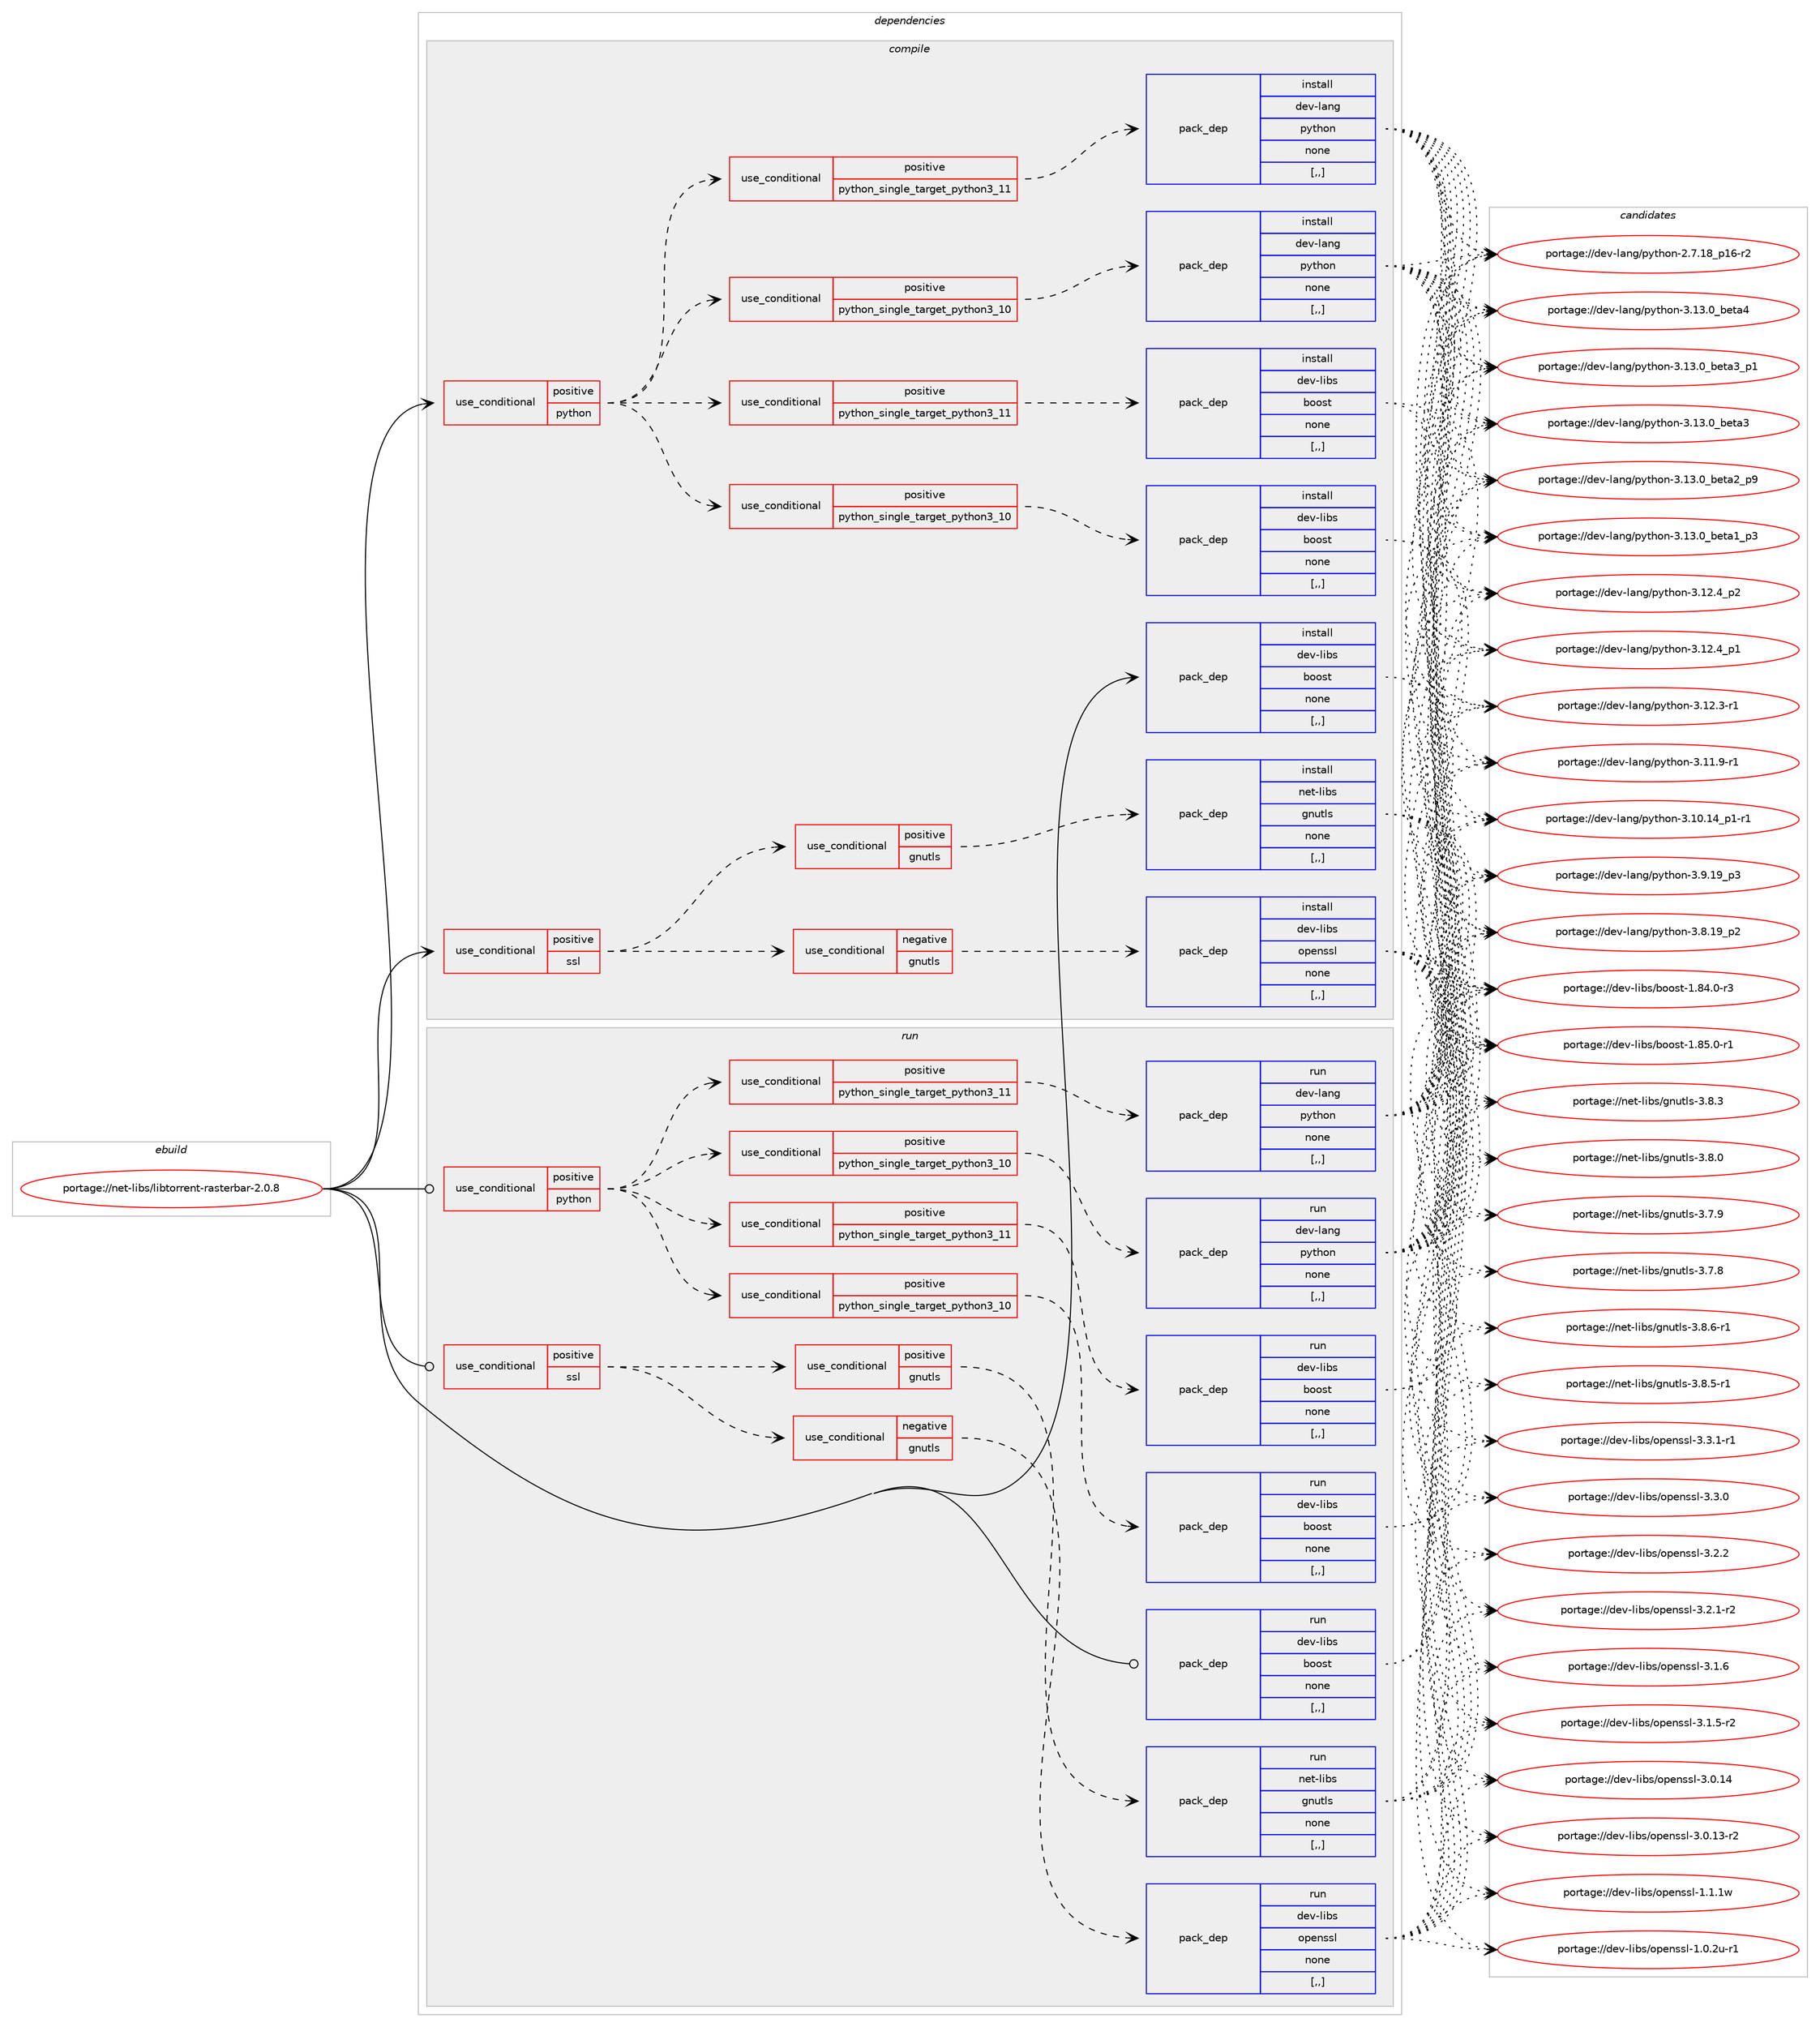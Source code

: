 digraph prolog {

# *************
# Graph options
# *************

newrank=true;
concentrate=true;
compound=true;
graph [rankdir=LR,fontname=Helvetica,fontsize=10,ranksep=1.5];#, ranksep=2.5, nodesep=0.2];
edge  [arrowhead=vee];
node  [fontname=Helvetica,fontsize=10];

# **********
# The ebuild
# **********

subgraph cluster_leftcol {
color=gray;
label=<<i>ebuild</i>>;
id [label="portage://net-libs/libtorrent-rasterbar-2.0.8", color=red, width=4, href="../net-libs/libtorrent-rasterbar-2.0.8.svg"];
}

# ****************
# The dependencies
# ****************

subgraph cluster_midcol {
color=gray;
label=<<i>dependencies</i>>;
subgraph cluster_compile {
fillcolor="#eeeeee";
style=filled;
label=<<i>compile</i>>;
subgraph cond93956 {
dependency360243 [label=<<TABLE BORDER="0" CELLBORDER="1" CELLSPACING="0" CELLPADDING="4"><TR><TD ROWSPAN="3" CELLPADDING="10">use_conditional</TD></TR><TR><TD>positive</TD></TR><TR><TD>python</TD></TR></TABLE>>, shape=none, color=red];
subgraph cond93957 {
dependency360244 [label=<<TABLE BORDER="0" CELLBORDER="1" CELLSPACING="0" CELLPADDING="4"><TR><TD ROWSPAN="3" CELLPADDING="10">use_conditional</TD></TR><TR><TD>positive</TD></TR><TR><TD>python_single_target_python3_10</TD></TR></TABLE>>, shape=none, color=red];
subgraph pack263629 {
dependency360245 [label=<<TABLE BORDER="0" CELLBORDER="1" CELLSPACING="0" CELLPADDING="4" WIDTH="220"><TR><TD ROWSPAN="6" CELLPADDING="30">pack_dep</TD></TR><TR><TD WIDTH="110">install</TD></TR><TR><TD>dev-lang</TD></TR><TR><TD>python</TD></TR><TR><TD>none</TD></TR><TR><TD>[,,]</TD></TR></TABLE>>, shape=none, color=blue];
}
dependency360244:e -> dependency360245:w [weight=20,style="dashed",arrowhead="vee"];
}
dependency360243:e -> dependency360244:w [weight=20,style="dashed",arrowhead="vee"];
subgraph cond93958 {
dependency360246 [label=<<TABLE BORDER="0" CELLBORDER="1" CELLSPACING="0" CELLPADDING="4"><TR><TD ROWSPAN="3" CELLPADDING="10">use_conditional</TD></TR><TR><TD>positive</TD></TR><TR><TD>python_single_target_python3_11</TD></TR></TABLE>>, shape=none, color=red];
subgraph pack263630 {
dependency360247 [label=<<TABLE BORDER="0" CELLBORDER="1" CELLSPACING="0" CELLPADDING="4" WIDTH="220"><TR><TD ROWSPAN="6" CELLPADDING="30">pack_dep</TD></TR><TR><TD WIDTH="110">install</TD></TR><TR><TD>dev-lang</TD></TR><TR><TD>python</TD></TR><TR><TD>none</TD></TR><TR><TD>[,,]</TD></TR></TABLE>>, shape=none, color=blue];
}
dependency360246:e -> dependency360247:w [weight=20,style="dashed",arrowhead="vee"];
}
dependency360243:e -> dependency360246:w [weight=20,style="dashed",arrowhead="vee"];
subgraph cond93959 {
dependency360248 [label=<<TABLE BORDER="0" CELLBORDER="1" CELLSPACING="0" CELLPADDING="4"><TR><TD ROWSPAN="3" CELLPADDING="10">use_conditional</TD></TR><TR><TD>positive</TD></TR><TR><TD>python_single_target_python3_10</TD></TR></TABLE>>, shape=none, color=red];
subgraph pack263631 {
dependency360249 [label=<<TABLE BORDER="0" CELLBORDER="1" CELLSPACING="0" CELLPADDING="4" WIDTH="220"><TR><TD ROWSPAN="6" CELLPADDING="30">pack_dep</TD></TR><TR><TD WIDTH="110">install</TD></TR><TR><TD>dev-libs</TD></TR><TR><TD>boost</TD></TR><TR><TD>none</TD></TR><TR><TD>[,,]</TD></TR></TABLE>>, shape=none, color=blue];
}
dependency360248:e -> dependency360249:w [weight=20,style="dashed",arrowhead="vee"];
}
dependency360243:e -> dependency360248:w [weight=20,style="dashed",arrowhead="vee"];
subgraph cond93960 {
dependency360250 [label=<<TABLE BORDER="0" CELLBORDER="1" CELLSPACING="0" CELLPADDING="4"><TR><TD ROWSPAN="3" CELLPADDING="10">use_conditional</TD></TR><TR><TD>positive</TD></TR><TR><TD>python_single_target_python3_11</TD></TR></TABLE>>, shape=none, color=red];
subgraph pack263632 {
dependency360251 [label=<<TABLE BORDER="0" CELLBORDER="1" CELLSPACING="0" CELLPADDING="4" WIDTH="220"><TR><TD ROWSPAN="6" CELLPADDING="30">pack_dep</TD></TR><TR><TD WIDTH="110">install</TD></TR><TR><TD>dev-libs</TD></TR><TR><TD>boost</TD></TR><TR><TD>none</TD></TR><TR><TD>[,,]</TD></TR></TABLE>>, shape=none, color=blue];
}
dependency360250:e -> dependency360251:w [weight=20,style="dashed",arrowhead="vee"];
}
dependency360243:e -> dependency360250:w [weight=20,style="dashed",arrowhead="vee"];
}
id:e -> dependency360243:w [weight=20,style="solid",arrowhead="vee"];
subgraph cond93961 {
dependency360252 [label=<<TABLE BORDER="0" CELLBORDER="1" CELLSPACING="0" CELLPADDING="4"><TR><TD ROWSPAN="3" CELLPADDING="10">use_conditional</TD></TR><TR><TD>positive</TD></TR><TR><TD>ssl</TD></TR></TABLE>>, shape=none, color=red];
subgraph cond93962 {
dependency360253 [label=<<TABLE BORDER="0" CELLBORDER="1" CELLSPACING="0" CELLPADDING="4"><TR><TD ROWSPAN="3" CELLPADDING="10">use_conditional</TD></TR><TR><TD>positive</TD></TR><TR><TD>gnutls</TD></TR></TABLE>>, shape=none, color=red];
subgraph pack263633 {
dependency360254 [label=<<TABLE BORDER="0" CELLBORDER="1" CELLSPACING="0" CELLPADDING="4" WIDTH="220"><TR><TD ROWSPAN="6" CELLPADDING="30">pack_dep</TD></TR><TR><TD WIDTH="110">install</TD></TR><TR><TD>net-libs</TD></TR><TR><TD>gnutls</TD></TR><TR><TD>none</TD></TR><TR><TD>[,,]</TD></TR></TABLE>>, shape=none, color=blue];
}
dependency360253:e -> dependency360254:w [weight=20,style="dashed",arrowhead="vee"];
}
dependency360252:e -> dependency360253:w [weight=20,style="dashed",arrowhead="vee"];
subgraph cond93963 {
dependency360255 [label=<<TABLE BORDER="0" CELLBORDER="1" CELLSPACING="0" CELLPADDING="4"><TR><TD ROWSPAN="3" CELLPADDING="10">use_conditional</TD></TR><TR><TD>negative</TD></TR><TR><TD>gnutls</TD></TR></TABLE>>, shape=none, color=red];
subgraph pack263634 {
dependency360256 [label=<<TABLE BORDER="0" CELLBORDER="1" CELLSPACING="0" CELLPADDING="4" WIDTH="220"><TR><TD ROWSPAN="6" CELLPADDING="30">pack_dep</TD></TR><TR><TD WIDTH="110">install</TD></TR><TR><TD>dev-libs</TD></TR><TR><TD>openssl</TD></TR><TR><TD>none</TD></TR><TR><TD>[,,]</TD></TR></TABLE>>, shape=none, color=blue];
}
dependency360255:e -> dependency360256:w [weight=20,style="dashed",arrowhead="vee"];
}
dependency360252:e -> dependency360255:w [weight=20,style="dashed",arrowhead="vee"];
}
id:e -> dependency360252:w [weight=20,style="solid",arrowhead="vee"];
subgraph pack263635 {
dependency360257 [label=<<TABLE BORDER="0" CELLBORDER="1" CELLSPACING="0" CELLPADDING="4" WIDTH="220"><TR><TD ROWSPAN="6" CELLPADDING="30">pack_dep</TD></TR><TR><TD WIDTH="110">install</TD></TR><TR><TD>dev-libs</TD></TR><TR><TD>boost</TD></TR><TR><TD>none</TD></TR><TR><TD>[,,]</TD></TR></TABLE>>, shape=none, color=blue];
}
id:e -> dependency360257:w [weight=20,style="solid",arrowhead="vee"];
}
subgraph cluster_compileandrun {
fillcolor="#eeeeee";
style=filled;
label=<<i>compile and run</i>>;
}
subgraph cluster_run {
fillcolor="#eeeeee";
style=filled;
label=<<i>run</i>>;
subgraph cond93964 {
dependency360258 [label=<<TABLE BORDER="0" CELLBORDER="1" CELLSPACING="0" CELLPADDING="4"><TR><TD ROWSPAN="3" CELLPADDING="10">use_conditional</TD></TR><TR><TD>positive</TD></TR><TR><TD>python</TD></TR></TABLE>>, shape=none, color=red];
subgraph cond93965 {
dependency360259 [label=<<TABLE BORDER="0" CELLBORDER="1" CELLSPACING="0" CELLPADDING="4"><TR><TD ROWSPAN="3" CELLPADDING="10">use_conditional</TD></TR><TR><TD>positive</TD></TR><TR><TD>python_single_target_python3_10</TD></TR></TABLE>>, shape=none, color=red];
subgraph pack263636 {
dependency360260 [label=<<TABLE BORDER="0" CELLBORDER="1" CELLSPACING="0" CELLPADDING="4" WIDTH="220"><TR><TD ROWSPAN="6" CELLPADDING="30">pack_dep</TD></TR><TR><TD WIDTH="110">run</TD></TR><TR><TD>dev-lang</TD></TR><TR><TD>python</TD></TR><TR><TD>none</TD></TR><TR><TD>[,,]</TD></TR></TABLE>>, shape=none, color=blue];
}
dependency360259:e -> dependency360260:w [weight=20,style="dashed",arrowhead="vee"];
}
dependency360258:e -> dependency360259:w [weight=20,style="dashed",arrowhead="vee"];
subgraph cond93966 {
dependency360261 [label=<<TABLE BORDER="0" CELLBORDER="1" CELLSPACING="0" CELLPADDING="4"><TR><TD ROWSPAN="3" CELLPADDING="10">use_conditional</TD></TR><TR><TD>positive</TD></TR><TR><TD>python_single_target_python3_11</TD></TR></TABLE>>, shape=none, color=red];
subgraph pack263637 {
dependency360262 [label=<<TABLE BORDER="0" CELLBORDER="1" CELLSPACING="0" CELLPADDING="4" WIDTH="220"><TR><TD ROWSPAN="6" CELLPADDING="30">pack_dep</TD></TR><TR><TD WIDTH="110">run</TD></TR><TR><TD>dev-lang</TD></TR><TR><TD>python</TD></TR><TR><TD>none</TD></TR><TR><TD>[,,]</TD></TR></TABLE>>, shape=none, color=blue];
}
dependency360261:e -> dependency360262:w [weight=20,style="dashed",arrowhead="vee"];
}
dependency360258:e -> dependency360261:w [weight=20,style="dashed",arrowhead="vee"];
subgraph cond93967 {
dependency360263 [label=<<TABLE BORDER="0" CELLBORDER="1" CELLSPACING="0" CELLPADDING="4"><TR><TD ROWSPAN="3" CELLPADDING="10">use_conditional</TD></TR><TR><TD>positive</TD></TR><TR><TD>python_single_target_python3_10</TD></TR></TABLE>>, shape=none, color=red];
subgraph pack263638 {
dependency360264 [label=<<TABLE BORDER="0" CELLBORDER="1" CELLSPACING="0" CELLPADDING="4" WIDTH="220"><TR><TD ROWSPAN="6" CELLPADDING="30">pack_dep</TD></TR><TR><TD WIDTH="110">run</TD></TR><TR><TD>dev-libs</TD></TR><TR><TD>boost</TD></TR><TR><TD>none</TD></TR><TR><TD>[,,]</TD></TR></TABLE>>, shape=none, color=blue];
}
dependency360263:e -> dependency360264:w [weight=20,style="dashed",arrowhead="vee"];
}
dependency360258:e -> dependency360263:w [weight=20,style="dashed",arrowhead="vee"];
subgraph cond93968 {
dependency360265 [label=<<TABLE BORDER="0" CELLBORDER="1" CELLSPACING="0" CELLPADDING="4"><TR><TD ROWSPAN="3" CELLPADDING="10">use_conditional</TD></TR><TR><TD>positive</TD></TR><TR><TD>python_single_target_python3_11</TD></TR></TABLE>>, shape=none, color=red];
subgraph pack263639 {
dependency360266 [label=<<TABLE BORDER="0" CELLBORDER="1" CELLSPACING="0" CELLPADDING="4" WIDTH="220"><TR><TD ROWSPAN="6" CELLPADDING="30">pack_dep</TD></TR><TR><TD WIDTH="110">run</TD></TR><TR><TD>dev-libs</TD></TR><TR><TD>boost</TD></TR><TR><TD>none</TD></TR><TR><TD>[,,]</TD></TR></TABLE>>, shape=none, color=blue];
}
dependency360265:e -> dependency360266:w [weight=20,style="dashed",arrowhead="vee"];
}
dependency360258:e -> dependency360265:w [weight=20,style="dashed",arrowhead="vee"];
}
id:e -> dependency360258:w [weight=20,style="solid",arrowhead="odot"];
subgraph cond93969 {
dependency360267 [label=<<TABLE BORDER="0" CELLBORDER="1" CELLSPACING="0" CELLPADDING="4"><TR><TD ROWSPAN="3" CELLPADDING="10">use_conditional</TD></TR><TR><TD>positive</TD></TR><TR><TD>ssl</TD></TR></TABLE>>, shape=none, color=red];
subgraph cond93970 {
dependency360268 [label=<<TABLE BORDER="0" CELLBORDER="1" CELLSPACING="0" CELLPADDING="4"><TR><TD ROWSPAN="3" CELLPADDING="10">use_conditional</TD></TR><TR><TD>positive</TD></TR><TR><TD>gnutls</TD></TR></TABLE>>, shape=none, color=red];
subgraph pack263640 {
dependency360269 [label=<<TABLE BORDER="0" CELLBORDER="1" CELLSPACING="0" CELLPADDING="4" WIDTH="220"><TR><TD ROWSPAN="6" CELLPADDING="30">pack_dep</TD></TR><TR><TD WIDTH="110">run</TD></TR><TR><TD>net-libs</TD></TR><TR><TD>gnutls</TD></TR><TR><TD>none</TD></TR><TR><TD>[,,]</TD></TR></TABLE>>, shape=none, color=blue];
}
dependency360268:e -> dependency360269:w [weight=20,style="dashed",arrowhead="vee"];
}
dependency360267:e -> dependency360268:w [weight=20,style="dashed",arrowhead="vee"];
subgraph cond93971 {
dependency360270 [label=<<TABLE BORDER="0" CELLBORDER="1" CELLSPACING="0" CELLPADDING="4"><TR><TD ROWSPAN="3" CELLPADDING="10">use_conditional</TD></TR><TR><TD>negative</TD></TR><TR><TD>gnutls</TD></TR></TABLE>>, shape=none, color=red];
subgraph pack263641 {
dependency360271 [label=<<TABLE BORDER="0" CELLBORDER="1" CELLSPACING="0" CELLPADDING="4" WIDTH="220"><TR><TD ROWSPAN="6" CELLPADDING="30">pack_dep</TD></TR><TR><TD WIDTH="110">run</TD></TR><TR><TD>dev-libs</TD></TR><TR><TD>openssl</TD></TR><TR><TD>none</TD></TR><TR><TD>[,,]</TD></TR></TABLE>>, shape=none, color=blue];
}
dependency360270:e -> dependency360271:w [weight=20,style="dashed",arrowhead="vee"];
}
dependency360267:e -> dependency360270:w [weight=20,style="dashed",arrowhead="vee"];
}
id:e -> dependency360267:w [weight=20,style="solid",arrowhead="odot"];
subgraph pack263642 {
dependency360272 [label=<<TABLE BORDER="0" CELLBORDER="1" CELLSPACING="0" CELLPADDING="4" WIDTH="220"><TR><TD ROWSPAN="6" CELLPADDING="30">pack_dep</TD></TR><TR><TD WIDTH="110">run</TD></TR><TR><TD>dev-libs</TD></TR><TR><TD>boost</TD></TR><TR><TD>none</TD></TR><TR><TD>[,,]</TD></TR></TABLE>>, shape=none, color=blue];
}
id:e -> dependency360272:w [weight=20,style="solid",arrowhead="odot"];
}
}

# **************
# The candidates
# **************

subgraph cluster_choices {
rank=same;
color=gray;
label=<<i>candidates</i>>;

subgraph choice263629 {
color=black;
nodesep=1;
choice1001011184510897110103471121211161041111104551464951464895981011169752 [label="portage://dev-lang/python-3.13.0_beta4", color=red, width=4,href="../dev-lang/python-3.13.0_beta4.svg"];
choice10010111845108971101034711212111610411111045514649514648959810111697519511249 [label="portage://dev-lang/python-3.13.0_beta3_p1", color=red, width=4,href="../dev-lang/python-3.13.0_beta3_p1.svg"];
choice1001011184510897110103471121211161041111104551464951464895981011169751 [label="portage://dev-lang/python-3.13.0_beta3", color=red, width=4,href="../dev-lang/python-3.13.0_beta3.svg"];
choice10010111845108971101034711212111610411111045514649514648959810111697509511257 [label="portage://dev-lang/python-3.13.0_beta2_p9", color=red, width=4,href="../dev-lang/python-3.13.0_beta2_p9.svg"];
choice10010111845108971101034711212111610411111045514649514648959810111697499511251 [label="portage://dev-lang/python-3.13.0_beta1_p3", color=red, width=4,href="../dev-lang/python-3.13.0_beta1_p3.svg"];
choice100101118451089711010347112121116104111110455146495046529511250 [label="portage://dev-lang/python-3.12.4_p2", color=red, width=4,href="../dev-lang/python-3.12.4_p2.svg"];
choice100101118451089711010347112121116104111110455146495046529511249 [label="portage://dev-lang/python-3.12.4_p1", color=red, width=4,href="../dev-lang/python-3.12.4_p1.svg"];
choice100101118451089711010347112121116104111110455146495046514511449 [label="portage://dev-lang/python-3.12.3-r1", color=red, width=4,href="../dev-lang/python-3.12.3-r1.svg"];
choice100101118451089711010347112121116104111110455146494946574511449 [label="portage://dev-lang/python-3.11.9-r1", color=red, width=4,href="../dev-lang/python-3.11.9-r1.svg"];
choice100101118451089711010347112121116104111110455146494846495295112494511449 [label="portage://dev-lang/python-3.10.14_p1-r1", color=red, width=4,href="../dev-lang/python-3.10.14_p1-r1.svg"];
choice100101118451089711010347112121116104111110455146574649579511251 [label="portage://dev-lang/python-3.9.19_p3", color=red, width=4,href="../dev-lang/python-3.9.19_p3.svg"];
choice100101118451089711010347112121116104111110455146564649579511250 [label="portage://dev-lang/python-3.8.19_p2", color=red, width=4,href="../dev-lang/python-3.8.19_p2.svg"];
choice100101118451089711010347112121116104111110455046554649569511249544511450 [label="portage://dev-lang/python-2.7.18_p16-r2", color=red, width=4,href="../dev-lang/python-2.7.18_p16-r2.svg"];
dependency360245:e -> choice1001011184510897110103471121211161041111104551464951464895981011169752:w [style=dotted,weight="100"];
dependency360245:e -> choice10010111845108971101034711212111610411111045514649514648959810111697519511249:w [style=dotted,weight="100"];
dependency360245:e -> choice1001011184510897110103471121211161041111104551464951464895981011169751:w [style=dotted,weight="100"];
dependency360245:e -> choice10010111845108971101034711212111610411111045514649514648959810111697509511257:w [style=dotted,weight="100"];
dependency360245:e -> choice10010111845108971101034711212111610411111045514649514648959810111697499511251:w [style=dotted,weight="100"];
dependency360245:e -> choice100101118451089711010347112121116104111110455146495046529511250:w [style=dotted,weight="100"];
dependency360245:e -> choice100101118451089711010347112121116104111110455146495046529511249:w [style=dotted,weight="100"];
dependency360245:e -> choice100101118451089711010347112121116104111110455146495046514511449:w [style=dotted,weight="100"];
dependency360245:e -> choice100101118451089711010347112121116104111110455146494946574511449:w [style=dotted,weight="100"];
dependency360245:e -> choice100101118451089711010347112121116104111110455146494846495295112494511449:w [style=dotted,weight="100"];
dependency360245:e -> choice100101118451089711010347112121116104111110455146574649579511251:w [style=dotted,weight="100"];
dependency360245:e -> choice100101118451089711010347112121116104111110455146564649579511250:w [style=dotted,weight="100"];
dependency360245:e -> choice100101118451089711010347112121116104111110455046554649569511249544511450:w [style=dotted,weight="100"];
}
subgraph choice263630 {
color=black;
nodesep=1;
choice1001011184510897110103471121211161041111104551464951464895981011169752 [label="portage://dev-lang/python-3.13.0_beta4", color=red, width=4,href="../dev-lang/python-3.13.0_beta4.svg"];
choice10010111845108971101034711212111610411111045514649514648959810111697519511249 [label="portage://dev-lang/python-3.13.0_beta3_p1", color=red, width=4,href="../dev-lang/python-3.13.0_beta3_p1.svg"];
choice1001011184510897110103471121211161041111104551464951464895981011169751 [label="portage://dev-lang/python-3.13.0_beta3", color=red, width=4,href="../dev-lang/python-3.13.0_beta3.svg"];
choice10010111845108971101034711212111610411111045514649514648959810111697509511257 [label="portage://dev-lang/python-3.13.0_beta2_p9", color=red, width=4,href="../dev-lang/python-3.13.0_beta2_p9.svg"];
choice10010111845108971101034711212111610411111045514649514648959810111697499511251 [label="portage://dev-lang/python-3.13.0_beta1_p3", color=red, width=4,href="../dev-lang/python-3.13.0_beta1_p3.svg"];
choice100101118451089711010347112121116104111110455146495046529511250 [label="portage://dev-lang/python-3.12.4_p2", color=red, width=4,href="../dev-lang/python-3.12.4_p2.svg"];
choice100101118451089711010347112121116104111110455146495046529511249 [label="portage://dev-lang/python-3.12.4_p1", color=red, width=4,href="../dev-lang/python-3.12.4_p1.svg"];
choice100101118451089711010347112121116104111110455146495046514511449 [label="portage://dev-lang/python-3.12.3-r1", color=red, width=4,href="../dev-lang/python-3.12.3-r1.svg"];
choice100101118451089711010347112121116104111110455146494946574511449 [label="portage://dev-lang/python-3.11.9-r1", color=red, width=4,href="../dev-lang/python-3.11.9-r1.svg"];
choice100101118451089711010347112121116104111110455146494846495295112494511449 [label="portage://dev-lang/python-3.10.14_p1-r1", color=red, width=4,href="../dev-lang/python-3.10.14_p1-r1.svg"];
choice100101118451089711010347112121116104111110455146574649579511251 [label="portage://dev-lang/python-3.9.19_p3", color=red, width=4,href="../dev-lang/python-3.9.19_p3.svg"];
choice100101118451089711010347112121116104111110455146564649579511250 [label="portage://dev-lang/python-3.8.19_p2", color=red, width=4,href="../dev-lang/python-3.8.19_p2.svg"];
choice100101118451089711010347112121116104111110455046554649569511249544511450 [label="portage://dev-lang/python-2.7.18_p16-r2", color=red, width=4,href="../dev-lang/python-2.7.18_p16-r2.svg"];
dependency360247:e -> choice1001011184510897110103471121211161041111104551464951464895981011169752:w [style=dotted,weight="100"];
dependency360247:e -> choice10010111845108971101034711212111610411111045514649514648959810111697519511249:w [style=dotted,weight="100"];
dependency360247:e -> choice1001011184510897110103471121211161041111104551464951464895981011169751:w [style=dotted,weight="100"];
dependency360247:e -> choice10010111845108971101034711212111610411111045514649514648959810111697509511257:w [style=dotted,weight="100"];
dependency360247:e -> choice10010111845108971101034711212111610411111045514649514648959810111697499511251:w [style=dotted,weight="100"];
dependency360247:e -> choice100101118451089711010347112121116104111110455146495046529511250:w [style=dotted,weight="100"];
dependency360247:e -> choice100101118451089711010347112121116104111110455146495046529511249:w [style=dotted,weight="100"];
dependency360247:e -> choice100101118451089711010347112121116104111110455146495046514511449:w [style=dotted,weight="100"];
dependency360247:e -> choice100101118451089711010347112121116104111110455146494946574511449:w [style=dotted,weight="100"];
dependency360247:e -> choice100101118451089711010347112121116104111110455146494846495295112494511449:w [style=dotted,weight="100"];
dependency360247:e -> choice100101118451089711010347112121116104111110455146574649579511251:w [style=dotted,weight="100"];
dependency360247:e -> choice100101118451089711010347112121116104111110455146564649579511250:w [style=dotted,weight="100"];
dependency360247:e -> choice100101118451089711010347112121116104111110455046554649569511249544511450:w [style=dotted,weight="100"];
}
subgraph choice263631 {
color=black;
nodesep=1;
choice10010111845108105981154798111111115116454946565346484511449 [label="portage://dev-libs/boost-1.85.0-r1", color=red, width=4,href="../dev-libs/boost-1.85.0-r1.svg"];
choice10010111845108105981154798111111115116454946565246484511451 [label="portage://dev-libs/boost-1.84.0-r3", color=red, width=4,href="../dev-libs/boost-1.84.0-r3.svg"];
dependency360249:e -> choice10010111845108105981154798111111115116454946565346484511449:w [style=dotted,weight="100"];
dependency360249:e -> choice10010111845108105981154798111111115116454946565246484511451:w [style=dotted,weight="100"];
}
subgraph choice263632 {
color=black;
nodesep=1;
choice10010111845108105981154798111111115116454946565346484511449 [label="portage://dev-libs/boost-1.85.0-r1", color=red, width=4,href="../dev-libs/boost-1.85.0-r1.svg"];
choice10010111845108105981154798111111115116454946565246484511451 [label="portage://dev-libs/boost-1.84.0-r3", color=red, width=4,href="../dev-libs/boost-1.84.0-r3.svg"];
dependency360251:e -> choice10010111845108105981154798111111115116454946565346484511449:w [style=dotted,weight="100"];
dependency360251:e -> choice10010111845108105981154798111111115116454946565246484511451:w [style=dotted,weight="100"];
}
subgraph choice263633 {
color=black;
nodesep=1;
choice1101011164510810598115471031101171161081154551465646544511449 [label="portage://net-libs/gnutls-3.8.6-r1", color=red, width=4,href="../net-libs/gnutls-3.8.6-r1.svg"];
choice1101011164510810598115471031101171161081154551465646534511449 [label="portage://net-libs/gnutls-3.8.5-r1", color=red, width=4,href="../net-libs/gnutls-3.8.5-r1.svg"];
choice110101116451081059811547103110117116108115455146564651 [label="portage://net-libs/gnutls-3.8.3", color=red, width=4,href="../net-libs/gnutls-3.8.3.svg"];
choice110101116451081059811547103110117116108115455146564648 [label="portage://net-libs/gnutls-3.8.0", color=red, width=4,href="../net-libs/gnutls-3.8.0.svg"];
choice110101116451081059811547103110117116108115455146554657 [label="portage://net-libs/gnutls-3.7.9", color=red, width=4,href="../net-libs/gnutls-3.7.9.svg"];
choice110101116451081059811547103110117116108115455146554656 [label="portage://net-libs/gnutls-3.7.8", color=red, width=4,href="../net-libs/gnutls-3.7.8.svg"];
dependency360254:e -> choice1101011164510810598115471031101171161081154551465646544511449:w [style=dotted,weight="100"];
dependency360254:e -> choice1101011164510810598115471031101171161081154551465646534511449:w [style=dotted,weight="100"];
dependency360254:e -> choice110101116451081059811547103110117116108115455146564651:w [style=dotted,weight="100"];
dependency360254:e -> choice110101116451081059811547103110117116108115455146564648:w [style=dotted,weight="100"];
dependency360254:e -> choice110101116451081059811547103110117116108115455146554657:w [style=dotted,weight="100"];
dependency360254:e -> choice110101116451081059811547103110117116108115455146554656:w [style=dotted,weight="100"];
}
subgraph choice263634 {
color=black;
nodesep=1;
choice1001011184510810598115471111121011101151151084551465146494511449 [label="portage://dev-libs/openssl-3.3.1-r1", color=red, width=4,href="../dev-libs/openssl-3.3.1-r1.svg"];
choice100101118451081059811547111112101110115115108455146514648 [label="portage://dev-libs/openssl-3.3.0", color=red, width=4,href="../dev-libs/openssl-3.3.0.svg"];
choice100101118451081059811547111112101110115115108455146504650 [label="portage://dev-libs/openssl-3.2.2", color=red, width=4,href="../dev-libs/openssl-3.2.2.svg"];
choice1001011184510810598115471111121011101151151084551465046494511450 [label="portage://dev-libs/openssl-3.2.1-r2", color=red, width=4,href="../dev-libs/openssl-3.2.1-r2.svg"];
choice100101118451081059811547111112101110115115108455146494654 [label="portage://dev-libs/openssl-3.1.6", color=red, width=4,href="../dev-libs/openssl-3.1.6.svg"];
choice1001011184510810598115471111121011101151151084551464946534511450 [label="portage://dev-libs/openssl-3.1.5-r2", color=red, width=4,href="../dev-libs/openssl-3.1.5-r2.svg"];
choice10010111845108105981154711111210111011511510845514648464952 [label="portage://dev-libs/openssl-3.0.14", color=red, width=4,href="../dev-libs/openssl-3.0.14.svg"];
choice100101118451081059811547111112101110115115108455146484649514511450 [label="portage://dev-libs/openssl-3.0.13-r2", color=red, width=4,href="../dev-libs/openssl-3.0.13-r2.svg"];
choice100101118451081059811547111112101110115115108454946494649119 [label="portage://dev-libs/openssl-1.1.1w", color=red, width=4,href="../dev-libs/openssl-1.1.1w.svg"];
choice1001011184510810598115471111121011101151151084549464846501174511449 [label="portage://dev-libs/openssl-1.0.2u-r1", color=red, width=4,href="../dev-libs/openssl-1.0.2u-r1.svg"];
dependency360256:e -> choice1001011184510810598115471111121011101151151084551465146494511449:w [style=dotted,weight="100"];
dependency360256:e -> choice100101118451081059811547111112101110115115108455146514648:w [style=dotted,weight="100"];
dependency360256:e -> choice100101118451081059811547111112101110115115108455146504650:w [style=dotted,weight="100"];
dependency360256:e -> choice1001011184510810598115471111121011101151151084551465046494511450:w [style=dotted,weight="100"];
dependency360256:e -> choice100101118451081059811547111112101110115115108455146494654:w [style=dotted,weight="100"];
dependency360256:e -> choice1001011184510810598115471111121011101151151084551464946534511450:w [style=dotted,weight="100"];
dependency360256:e -> choice10010111845108105981154711111210111011511510845514648464952:w [style=dotted,weight="100"];
dependency360256:e -> choice100101118451081059811547111112101110115115108455146484649514511450:w [style=dotted,weight="100"];
dependency360256:e -> choice100101118451081059811547111112101110115115108454946494649119:w [style=dotted,weight="100"];
dependency360256:e -> choice1001011184510810598115471111121011101151151084549464846501174511449:w [style=dotted,weight="100"];
}
subgraph choice263635 {
color=black;
nodesep=1;
choice10010111845108105981154798111111115116454946565346484511449 [label="portage://dev-libs/boost-1.85.0-r1", color=red, width=4,href="../dev-libs/boost-1.85.0-r1.svg"];
choice10010111845108105981154798111111115116454946565246484511451 [label="portage://dev-libs/boost-1.84.0-r3", color=red, width=4,href="../dev-libs/boost-1.84.0-r3.svg"];
dependency360257:e -> choice10010111845108105981154798111111115116454946565346484511449:w [style=dotted,weight="100"];
dependency360257:e -> choice10010111845108105981154798111111115116454946565246484511451:w [style=dotted,weight="100"];
}
subgraph choice263636 {
color=black;
nodesep=1;
choice1001011184510897110103471121211161041111104551464951464895981011169752 [label="portage://dev-lang/python-3.13.0_beta4", color=red, width=4,href="../dev-lang/python-3.13.0_beta4.svg"];
choice10010111845108971101034711212111610411111045514649514648959810111697519511249 [label="portage://dev-lang/python-3.13.0_beta3_p1", color=red, width=4,href="../dev-lang/python-3.13.0_beta3_p1.svg"];
choice1001011184510897110103471121211161041111104551464951464895981011169751 [label="portage://dev-lang/python-3.13.0_beta3", color=red, width=4,href="../dev-lang/python-3.13.0_beta3.svg"];
choice10010111845108971101034711212111610411111045514649514648959810111697509511257 [label="portage://dev-lang/python-3.13.0_beta2_p9", color=red, width=4,href="../dev-lang/python-3.13.0_beta2_p9.svg"];
choice10010111845108971101034711212111610411111045514649514648959810111697499511251 [label="portage://dev-lang/python-3.13.0_beta1_p3", color=red, width=4,href="../dev-lang/python-3.13.0_beta1_p3.svg"];
choice100101118451089711010347112121116104111110455146495046529511250 [label="portage://dev-lang/python-3.12.4_p2", color=red, width=4,href="../dev-lang/python-3.12.4_p2.svg"];
choice100101118451089711010347112121116104111110455146495046529511249 [label="portage://dev-lang/python-3.12.4_p1", color=red, width=4,href="../dev-lang/python-3.12.4_p1.svg"];
choice100101118451089711010347112121116104111110455146495046514511449 [label="portage://dev-lang/python-3.12.3-r1", color=red, width=4,href="../dev-lang/python-3.12.3-r1.svg"];
choice100101118451089711010347112121116104111110455146494946574511449 [label="portage://dev-lang/python-3.11.9-r1", color=red, width=4,href="../dev-lang/python-3.11.9-r1.svg"];
choice100101118451089711010347112121116104111110455146494846495295112494511449 [label="portage://dev-lang/python-3.10.14_p1-r1", color=red, width=4,href="../dev-lang/python-3.10.14_p1-r1.svg"];
choice100101118451089711010347112121116104111110455146574649579511251 [label="portage://dev-lang/python-3.9.19_p3", color=red, width=4,href="../dev-lang/python-3.9.19_p3.svg"];
choice100101118451089711010347112121116104111110455146564649579511250 [label="portage://dev-lang/python-3.8.19_p2", color=red, width=4,href="../dev-lang/python-3.8.19_p2.svg"];
choice100101118451089711010347112121116104111110455046554649569511249544511450 [label="portage://dev-lang/python-2.7.18_p16-r2", color=red, width=4,href="../dev-lang/python-2.7.18_p16-r2.svg"];
dependency360260:e -> choice1001011184510897110103471121211161041111104551464951464895981011169752:w [style=dotted,weight="100"];
dependency360260:e -> choice10010111845108971101034711212111610411111045514649514648959810111697519511249:w [style=dotted,weight="100"];
dependency360260:e -> choice1001011184510897110103471121211161041111104551464951464895981011169751:w [style=dotted,weight="100"];
dependency360260:e -> choice10010111845108971101034711212111610411111045514649514648959810111697509511257:w [style=dotted,weight="100"];
dependency360260:e -> choice10010111845108971101034711212111610411111045514649514648959810111697499511251:w [style=dotted,weight="100"];
dependency360260:e -> choice100101118451089711010347112121116104111110455146495046529511250:w [style=dotted,weight="100"];
dependency360260:e -> choice100101118451089711010347112121116104111110455146495046529511249:w [style=dotted,weight="100"];
dependency360260:e -> choice100101118451089711010347112121116104111110455146495046514511449:w [style=dotted,weight="100"];
dependency360260:e -> choice100101118451089711010347112121116104111110455146494946574511449:w [style=dotted,weight="100"];
dependency360260:e -> choice100101118451089711010347112121116104111110455146494846495295112494511449:w [style=dotted,weight="100"];
dependency360260:e -> choice100101118451089711010347112121116104111110455146574649579511251:w [style=dotted,weight="100"];
dependency360260:e -> choice100101118451089711010347112121116104111110455146564649579511250:w [style=dotted,weight="100"];
dependency360260:e -> choice100101118451089711010347112121116104111110455046554649569511249544511450:w [style=dotted,weight="100"];
}
subgraph choice263637 {
color=black;
nodesep=1;
choice1001011184510897110103471121211161041111104551464951464895981011169752 [label="portage://dev-lang/python-3.13.0_beta4", color=red, width=4,href="../dev-lang/python-3.13.0_beta4.svg"];
choice10010111845108971101034711212111610411111045514649514648959810111697519511249 [label="portage://dev-lang/python-3.13.0_beta3_p1", color=red, width=4,href="../dev-lang/python-3.13.0_beta3_p1.svg"];
choice1001011184510897110103471121211161041111104551464951464895981011169751 [label="portage://dev-lang/python-3.13.0_beta3", color=red, width=4,href="../dev-lang/python-3.13.0_beta3.svg"];
choice10010111845108971101034711212111610411111045514649514648959810111697509511257 [label="portage://dev-lang/python-3.13.0_beta2_p9", color=red, width=4,href="../dev-lang/python-3.13.0_beta2_p9.svg"];
choice10010111845108971101034711212111610411111045514649514648959810111697499511251 [label="portage://dev-lang/python-3.13.0_beta1_p3", color=red, width=4,href="../dev-lang/python-3.13.0_beta1_p3.svg"];
choice100101118451089711010347112121116104111110455146495046529511250 [label="portage://dev-lang/python-3.12.4_p2", color=red, width=4,href="../dev-lang/python-3.12.4_p2.svg"];
choice100101118451089711010347112121116104111110455146495046529511249 [label="portage://dev-lang/python-3.12.4_p1", color=red, width=4,href="../dev-lang/python-3.12.4_p1.svg"];
choice100101118451089711010347112121116104111110455146495046514511449 [label="portage://dev-lang/python-3.12.3-r1", color=red, width=4,href="../dev-lang/python-3.12.3-r1.svg"];
choice100101118451089711010347112121116104111110455146494946574511449 [label="portage://dev-lang/python-3.11.9-r1", color=red, width=4,href="../dev-lang/python-3.11.9-r1.svg"];
choice100101118451089711010347112121116104111110455146494846495295112494511449 [label="portage://dev-lang/python-3.10.14_p1-r1", color=red, width=4,href="../dev-lang/python-3.10.14_p1-r1.svg"];
choice100101118451089711010347112121116104111110455146574649579511251 [label="portage://dev-lang/python-3.9.19_p3", color=red, width=4,href="../dev-lang/python-3.9.19_p3.svg"];
choice100101118451089711010347112121116104111110455146564649579511250 [label="portage://dev-lang/python-3.8.19_p2", color=red, width=4,href="../dev-lang/python-3.8.19_p2.svg"];
choice100101118451089711010347112121116104111110455046554649569511249544511450 [label="portage://dev-lang/python-2.7.18_p16-r2", color=red, width=4,href="../dev-lang/python-2.7.18_p16-r2.svg"];
dependency360262:e -> choice1001011184510897110103471121211161041111104551464951464895981011169752:w [style=dotted,weight="100"];
dependency360262:e -> choice10010111845108971101034711212111610411111045514649514648959810111697519511249:w [style=dotted,weight="100"];
dependency360262:e -> choice1001011184510897110103471121211161041111104551464951464895981011169751:w [style=dotted,weight="100"];
dependency360262:e -> choice10010111845108971101034711212111610411111045514649514648959810111697509511257:w [style=dotted,weight="100"];
dependency360262:e -> choice10010111845108971101034711212111610411111045514649514648959810111697499511251:w [style=dotted,weight="100"];
dependency360262:e -> choice100101118451089711010347112121116104111110455146495046529511250:w [style=dotted,weight="100"];
dependency360262:e -> choice100101118451089711010347112121116104111110455146495046529511249:w [style=dotted,weight="100"];
dependency360262:e -> choice100101118451089711010347112121116104111110455146495046514511449:w [style=dotted,weight="100"];
dependency360262:e -> choice100101118451089711010347112121116104111110455146494946574511449:w [style=dotted,weight="100"];
dependency360262:e -> choice100101118451089711010347112121116104111110455146494846495295112494511449:w [style=dotted,weight="100"];
dependency360262:e -> choice100101118451089711010347112121116104111110455146574649579511251:w [style=dotted,weight="100"];
dependency360262:e -> choice100101118451089711010347112121116104111110455146564649579511250:w [style=dotted,weight="100"];
dependency360262:e -> choice100101118451089711010347112121116104111110455046554649569511249544511450:w [style=dotted,weight="100"];
}
subgraph choice263638 {
color=black;
nodesep=1;
choice10010111845108105981154798111111115116454946565346484511449 [label="portage://dev-libs/boost-1.85.0-r1", color=red, width=4,href="../dev-libs/boost-1.85.0-r1.svg"];
choice10010111845108105981154798111111115116454946565246484511451 [label="portage://dev-libs/boost-1.84.0-r3", color=red, width=4,href="../dev-libs/boost-1.84.0-r3.svg"];
dependency360264:e -> choice10010111845108105981154798111111115116454946565346484511449:w [style=dotted,weight="100"];
dependency360264:e -> choice10010111845108105981154798111111115116454946565246484511451:w [style=dotted,weight="100"];
}
subgraph choice263639 {
color=black;
nodesep=1;
choice10010111845108105981154798111111115116454946565346484511449 [label="portage://dev-libs/boost-1.85.0-r1", color=red, width=4,href="../dev-libs/boost-1.85.0-r1.svg"];
choice10010111845108105981154798111111115116454946565246484511451 [label="portage://dev-libs/boost-1.84.0-r3", color=red, width=4,href="../dev-libs/boost-1.84.0-r3.svg"];
dependency360266:e -> choice10010111845108105981154798111111115116454946565346484511449:w [style=dotted,weight="100"];
dependency360266:e -> choice10010111845108105981154798111111115116454946565246484511451:w [style=dotted,weight="100"];
}
subgraph choice263640 {
color=black;
nodesep=1;
choice1101011164510810598115471031101171161081154551465646544511449 [label="portage://net-libs/gnutls-3.8.6-r1", color=red, width=4,href="../net-libs/gnutls-3.8.6-r1.svg"];
choice1101011164510810598115471031101171161081154551465646534511449 [label="portage://net-libs/gnutls-3.8.5-r1", color=red, width=4,href="../net-libs/gnutls-3.8.5-r1.svg"];
choice110101116451081059811547103110117116108115455146564651 [label="portage://net-libs/gnutls-3.8.3", color=red, width=4,href="../net-libs/gnutls-3.8.3.svg"];
choice110101116451081059811547103110117116108115455146564648 [label="portage://net-libs/gnutls-3.8.0", color=red, width=4,href="../net-libs/gnutls-3.8.0.svg"];
choice110101116451081059811547103110117116108115455146554657 [label="portage://net-libs/gnutls-3.7.9", color=red, width=4,href="../net-libs/gnutls-3.7.9.svg"];
choice110101116451081059811547103110117116108115455146554656 [label="portage://net-libs/gnutls-3.7.8", color=red, width=4,href="../net-libs/gnutls-3.7.8.svg"];
dependency360269:e -> choice1101011164510810598115471031101171161081154551465646544511449:w [style=dotted,weight="100"];
dependency360269:e -> choice1101011164510810598115471031101171161081154551465646534511449:w [style=dotted,weight="100"];
dependency360269:e -> choice110101116451081059811547103110117116108115455146564651:w [style=dotted,weight="100"];
dependency360269:e -> choice110101116451081059811547103110117116108115455146564648:w [style=dotted,weight="100"];
dependency360269:e -> choice110101116451081059811547103110117116108115455146554657:w [style=dotted,weight="100"];
dependency360269:e -> choice110101116451081059811547103110117116108115455146554656:w [style=dotted,weight="100"];
}
subgraph choice263641 {
color=black;
nodesep=1;
choice1001011184510810598115471111121011101151151084551465146494511449 [label="portage://dev-libs/openssl-3.3.1-r1", color=red, width=4,href="../dev-libs/openssl-3.3.1-r1.svg"];
choice100101118451081059811547111112101110115115108455146514648 [label="portage://dev-libs/openssl-3.3.0", color=red, width=4,href="../dev-libs/openssl-3.3.0.svg"];
choice100101118451081059811547111112101110115115108455146504650 [label="portage://dev-libs/openssl-3.2.2", color=red, width=4,href="../dev-libs/openssl-3.2.2.svg"];
choice1001011184510810598115471111121011101151151084551465046494511450 [label="portage://dev-libs/openssl-3.2.1-r2", color=red, width=4,href="../dev-libs/openssl-3.2.1-r2.svg"];
choice100101118451081059811547111112101110115115108455146494654 [label="portage://dev-libs/openssl-3.1.6", color=red, width=4,href="../dev-libs/openssl-3.1.6.svg"];
choice1001011184510810598115471111121011101151151084551464946534511450 [label="portage://dev-libs/openssl-3.1.5-r2", color=red, width=4,href="../dev-libs/openssl-3.1.5-r2.svg"];
choice10010111845108105981154711111210111011511510845514648464952 [label="portage://dev-libs/openssl-3.0.14", color=red, width=4,href="../dev-libs/openssl-3.0.14.svg"];
choice100101118451081059811547111112101110115115108455146484649514511450 [label="portage://dev-libs/openssl-3.0.13-r2", color=red, width=4,href="../dev-libs/openssl-3.0.13-r2.svg"];
choice100101118451081059811547111112101110115115108454946494649119 [label="portage://dev-libs/openssl-1.1.1w", color=red, width=4,href="../dev-libs/openssl-1.1.1w.svg"];
choice1001011184510810598115471111121011101151151084549464846501174511449 [label="portage://dev-libs/openssl-1.0.2u-r1", color=red, width=4,href="../dev-libs/openssl-1.0.2u-r1.svg"];
dependency360271:e -> choice1001011184510810598115471111121011101151151084551465146494511449:w [style=dotted,weight="100"];
dependency360271:e -> choice100101118451081059811547111112101110115115108455146514648:w [style=dotted,weight="100"];
dependency360271:e -> choice100101118451081059811547111112101110115115108455146504650:w [style=dotted,weight="100"];
dependency360271:e -> choice1001011184510810598115471111121011101151151084551465046494511450:w [style=dotted,weight="100"];
dependency360271:e -> choice100101118451081059811547111112101110115115108455146494654:w [style=dotted,weight="100"];
dependency360271:e -> choice1001011184510810598115471111121011101151151084551464946534511450:w [style=dotted,weight="100"];
dependency360271:e -> choice10010111845108105981154711111210111011511510845514648464952:w [style=dotted,weight="100"];
dependency360271:e -> choice100101118451081059811547111112101110115115108455146484649514511450:w [style=dotted,weight="100"];
dependency360271:e -> choice100101118451081059811547111112101110115115108454946494649119:w [style=dotted,weight="100"];
dependency360271:e -> choice1001011184510810598115471111121011101151151084549464846501174511449:w [style=dotted,weight="100"];
}
subgraph choice263642 {
color=black;
nodesep=1;
choice10010111845108105981154798111111115116454946565346484511449 [label="portage://dev-libs/boost-1.85.0-r1", color=red, width=4,href="../dev-libs/boost-1.85.0-r1.svg"];
choice10010111845108105981154798111111115116454946565246484511451 [label="portage://dev-libs/boost-1.84.0-r3", color=red, width=4,href="../dev-libs/boost-1.84.0-r3.svg"];
dependency360272:e -> choice10010111845108105981154798111111115116454946565346484511449:w [style=dotted,weight="100"];
dependency360272:e -> choice10010111845108105981154798111111115116454946565246484511451:w [style=dotted,weight="100"];
}
}

}
